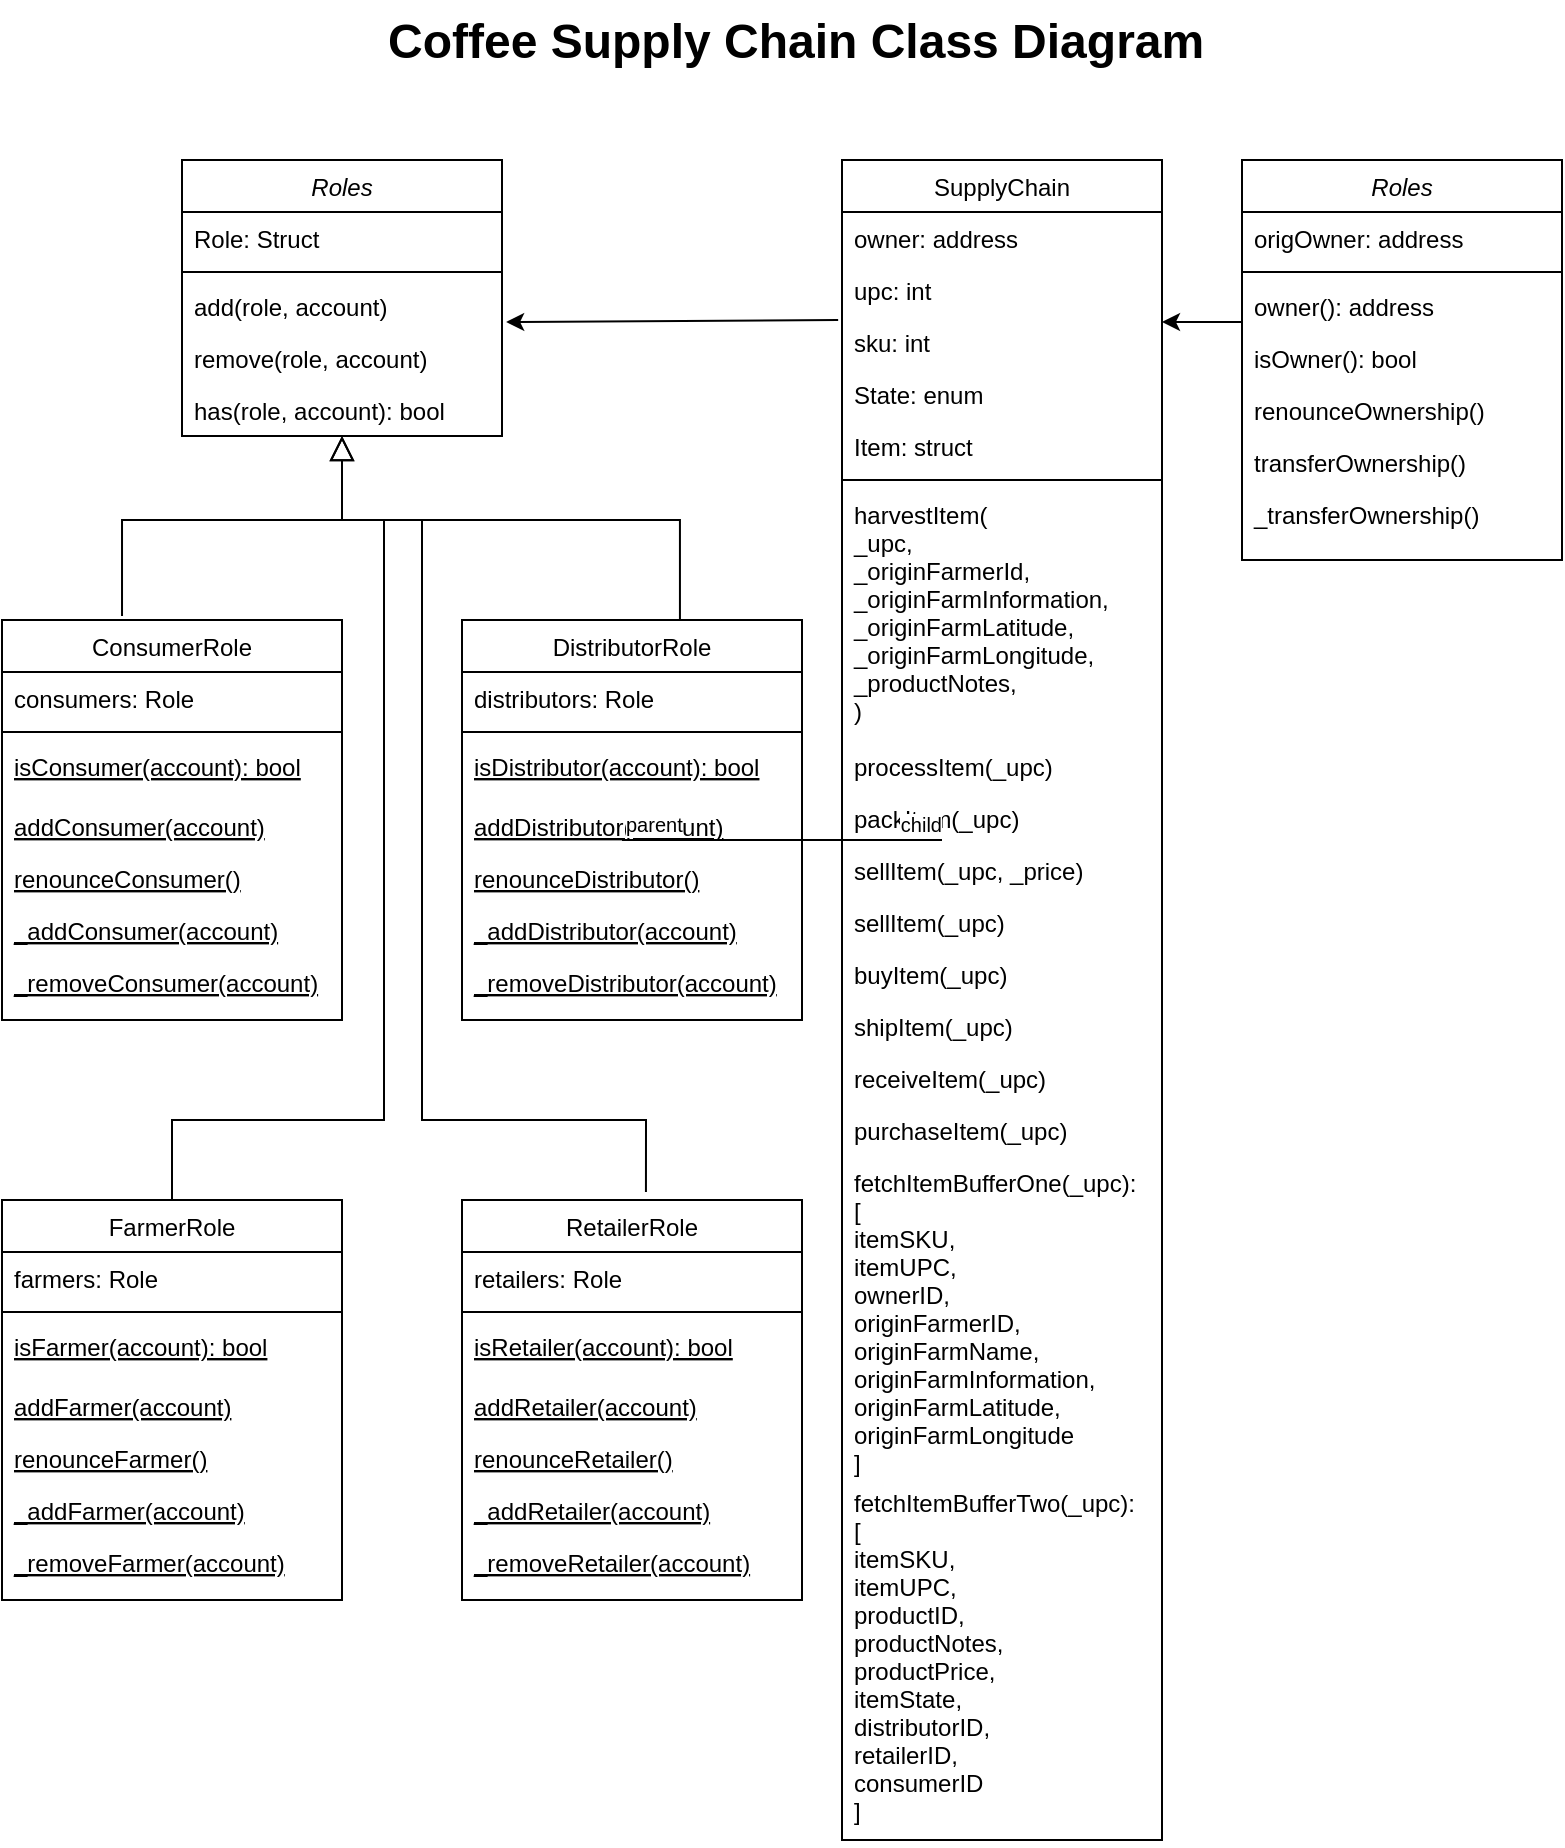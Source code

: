 <mxfile version="16.4.5" type="device"><diagram id="C5RBs43oDa-KdzZeNtuy" name="Page-1"><mxGraphModel dx="1426" dy="777" grid="1" gridSize="10" guides="1" tooltips="1" connect="1" arrows="1" fold="1" page="1" pageScale="1" pageWidth="827" pageHeight="1169" math="0" shadow="0"><root><mxCell id="WIyWlLk6GJQsqaUBKTNV-0"/><mxCell id="WIyWlLk6GJQsqaUBKTNV-1" parent="WIyWlLk6GJQsqaUBKTNV-0"/><mxCell id="zkfFHV4jXpPFQw0GAbJ--0" value="Roles" style="swimlane;fontStyle=2;align=center;verticalAlign=top;childLayout=stackLayout;horizontal=1;startSize=26;horizontalStack=0;resizeParent=1;resizeLast=0;collapsible=1;marginBottom=0;rounded=0;shadow=0;strokeWidth=1;" parent="WIyWlLk6GJQsqaUBKTNV-1" vertex="1"><mxGeometry x="110" y="120" width="160" height="138" as="geometry"><mxRectangle x="220" y="120" width="160" height="26" as="alternateBounds"/></mxGeometry></mxCell><mxCell id="zkfFHV4jXpPFQw0GAbJ--1" value="Role: Struct" style="text;align=left;verticalAlign=top;spacingLeft=4;spacingRight=4;overflow=hidden;rotatable=0;points=[[0,0.5],[1,0.5]];portConstraint=eastwest;" parent="zkfFHV4jXpPFQw0GAbJ--0" vertex="1"><mxGeometry y="26" width="160" height="26" as="geometry"/></mxCell><mxCell id="zkfFHV4jXpPFQw0GAbJ--4" value="" style="line;html=1;strokeWidth=1;align=left;verticalAlign=middle;spacingTop=-1;spacingLeft=3;spacingRight=3;rotatable=0;labelPosition=right;points=[];portConstraint=eastwest;" parent="zkfFHV4jXpPFQw0GAbJ--0" vertex="1"><mxGeometry y="52" width="160" height="8" as="geometry"/></mxCell><mxCell id="zkfFHV4jXpPFQw0GAbJ--5" value="add(role, account)" style="text;align=left;verticalAlign=top;spacingLeft=4;spacingRight=4;overflow=hidden;rotatable=0;points=[[0,0.5],[1,0.5]];portConstraint=eastwest;" parent="zkfFHV4jXpPFQw0GAbJ--0" vertex="1"><mxGeometry y="60" width="160" height="26" as="geometry"/></mxCell><mxCell id="RXfqkjohyFvekeyT_Rj2-1" value="remove(role, account)" style="text;align=left;verticalAlign=top;spacingLeft=4;spacingRight=4;overflow=hidden;rotatable=0;points=[[0,0.5],[1,0.5]];portConstraint=eastwest;" parent="zkfFHV4jXpPFQw0GAbJ--0" vertex="1"><mxGeometry y="86" width="160" height="26" as="geometry"/></mxCell><mxCell id="RXfqkjohyFvekeyT_Rj2-0" value="has(role, account): bool" style="text;align=left;verticalAlign=top;spacingLeft=4;spacingRight=4;overflow=hidden;rotatable=0;points=[[0,0.5],[1,0.5]];portConstraint=eastwest;" parent="zkfFHV4jXpPFQw0GAbJ--0" vertex="1"><mxGeometry y="112" width="160" height="26" as="geometry"/></mxCell><mxCell id="zkfFHV4jXpPFQw0GAbJ--6" value="ConsumerRole" style="swimlane;fontStyle=0;align=center;verticalAlign=top;childLayout=stackLayout;horizontal=1;startSize=26;horizontalStack=0;resizeParent=1;resizeLast=0;collapsible=1;marginBottom=0;rounded=0;shadow=0;strokeWidth=1;" parent="WIyWlLk6GJQsqaUBKTNV-1" vertex="1"><mxGeometry x="20" y="350" width="170" height="200" as="geometry"><mxRectangle x="130" y="380" width="160" height="26" as="alternateBounds"/></mxGeometry></mxCell><mxCell id="zkfFHV4jXpPFQw0GAbJ--7" value="consumers: Role" style="text;align=left;verticalAlign=top;spacingLeft=4;spacingRight=4;overflow=hidden;rotatable=0;points=[[0,0.5],[1,0.5]];portConstraint=eastwest;" parent="zkfFHV4jXpPFQw0GAbJ--6" vertex="1"><mxGeometry y="26" width="170" height="26" as="geometry"/></mxCell><mxCell id="zkfFHV4jXpPFQw0GAbJ--9" value="" style="line;html=1;strokeWidth=1;align=left;verticalAlign=middle;spacingTop=-1;spacingLeft=3;spacingRight=3;rotatable=0;labelPosition=right;points=[];portConstraint=eastwest;" parent="zkfFHV4jXpPFQw0GAbJ--6" vertex="1"><mxGeometry y="52" width="170" height="8" as="geometry"/></mxCell><mxCell id="zkfFHV4jXpPFQw0GAbJ--10" value="isConsumer(account): bool" style="text;align=left;verticalAlign=top;spacingLeft=4;spacingRight=4;overflow=hidden;rotatable=0;points=[[0,0.5],[1,0.5]];portConstraint=eastwest;fontStyle=4" parent="zkfFHV4jXpPFQw0GAbJ--6" vertex="1"><mxGeometry y="60" width="170" height="26" as="geometry"/></mxCell><mxCell id="zkfFHV4jXpPFQw0GAbJ--12" value="" style="endArrow=block;endSize=10;endFill=0;shadow=0;strokeWidth=1;rounded=0;edgeStyle=elbowEdgeStyle;elbow=vertical;exitX=0.353;exitY=-0.01;exitDx=0;exitDy=0;exitPerimeter=0;" parent="WIyWlLk6GJQsqaUBKTNV-1" source="zkfFHV4jXpPFQw0GAbJ--6" target="zkfFHV4jXpPFQw0GAbJ--0" edge="1"><mxGeometry width="160" relative="1" as="geometry"><mxPoint x="80" y="320" as="sourcePoint"/><mxPoint x="200" y="203" as="targetPoint"/><Array as="points"><mxPoint x="190" y="300"/></Array></mxGeometry></mxCell><mxCell id="zkfFHV4jXpPFQw0GAbJ--16" value="" style="endArrow=block;endSize=10;endFill=0;shadow=0;strokeWidth=1;rounded=0;edgeStyle=elbowEdgeStyle;elbow=vertical;exitX=0.641;exitY=0;exitDx=0;exitDy=0;exitPerimeter=0;" parent="WIyWlLk6GJQsqaUBKTNV-1" source="RXfqkjohyFvekeyT_Rj2-40" target="zkfFHV4jXpPFQw0GAbJ--0" edge="1"><mxGeometry width="160" relative="1" as="geometry"><mxPoint x="360" y="340" as="sourcePoint"/><mxPoint x="310" y="271" as="targetPoint"/><Array as="points"><mxPoint x="280" y="300"/><mxPoint x="380" y="310"/></Array></mxGeometry></mxCell><mxCell id="zkfFHV4jXpPFQw0GAbJ--17" value="SupplyChain" style="swimlane;fontStyle=0;align=center;verticalAlign=top;childLayout=stackLayout;horizontal=1;startSize=26;horizontalStack=0;resizeParent=1;resizeLast=0;collapsible=1;marginBottom=0;rounded=0;shadow=0;strokeWidth=1;" parent="WIyWlLk6GJQsqaUBKTNV-1" vertex="1"><mxGeometry x="440" y="120" width="160" height="840" as="geometry"><mxRectangle x="550" y="140" width="160" height="26" as="alternateBounds"/></mxGeometry></mxCell><mxCell id="zkfFHV4jXpPFQw0GAbJ--18" value="owner: address" style="text;align=left;verticalAlign=top;spacingLeft=4;spacingRight=4;overflow=hidden;rotatable=0;points=[[0,0.5],[1,0.5]];portConstraint=eastwest;" parent="zkfFHV4jXpPFQw0GAbJ--17" vertex="1"><mxGeometry y="26" width="160" height="26" as="geometry"/></mxCell><mxCell id="zkfFHV4jXpPFQw0GAbJ--19" value="upc: int" style="text;align=left;verticalAlign=top;spacingLeft=4;spacingRight=4;overflow=hidden;rotatable=0;points=[[0,0.5],[1,0.5]];portConstraint=eastwest;rounded=0;shadow=0;html=0;" parent="zkfFHV4jXpPFQw0GAbJ--17" vertex="1"><mxGeometry y="52" width="160" height="26" as="geometry"/></mxCell><mxCell id="zkfFHV4jXpPFQw0GAbJ--20" value="sku: int" style="text;align=left;verticalAlign=top;spacingLeft=4;spacingRight=4;overflow=hidden;rotatable=0;points=[[0,0.5],[1,0.5]];portConstraint=eastwest;rounded=0;shadow=0;html=0;" parent="zkfFHV4jXpPFQw0GAbJ--17" vertex="1"><mxGeometry y="78" width="160" height="26" as="geometry"/></mxCell><mxCell id="zkfFHV4jXpPFQw0GAbJ--21" value="State: enum" style="text;align=left;verticalAlign=top;spacingLeft=4;spacingRight=4;overflow=hidden;rotatable=0;points=[[0,0.5],[1,0.5]];portConstraint=eastwest;rounded=0;shadow=0;html=0;" parent="zkfFHV4jXpPFQw0GAbJ--17" vertex="1"><mxGeometry y="104" width="160" height="26" as="geometry"/></mxCell><mxCell id="zkfFHV4jXpPFQw0GAbJ--22" value="Item: struct" style="text;align=left;verticalAlign=top;spacingLeft=4;spacingRight=4;overflow=hidden;rotatable=0;points=[[0,0.5],[1,0.5]];portConstraint=eastwest;rounded=0;shadow=0;html=0;" parent="zkfFHV4jXpPFQw0GAbJ--17" vertex="1"><mxGeometry y="130" width="160" height="26" as="geometry"/></mxCell><mxCell id="zkfFHV4jXpPFQw0GAbJ--23" value="" style="line;html=1;strokeWidth=1;align=left;verticalAlign=middle;spacingTop=-1;spacingLeft=3;spacingRight=3;rotatable=0;labelPosition=right;points=[];portConstraint=eastwest;" parent="zkfFHV4jXpPFQw0GAbJ--17" vertex="1"><mxGeometry y="156" width="160" height="8" as="geometry"/></mxCell><mxCell id="zkfFHV4jXpPFQw0GAbJ--24" value="harvestItem(&#10;_upc,&#10;_originFarmerId,&#10;_originFarmInformation,&#10;_originFarmLatitude,&#10;_originFarmLongitude,&#10;_productNotes,&#10;)" style="text;align=left;verticalAlign=top;spacingLeft=4;spacingRight=4;overflow=hidden;rotatable=0;points=[[0,0.5],[1,0.5]];portConstraint=eastwest;" parent="zkfFHV4jXpPFQw0GAbJ--17" vertex="1"><mxGeometry y="164" width="160" height="126" as="geometry"/></mxCell><mxCell id="RXfqkjohyFvekeyT_Rj2-4" value="processItem(_upc)" style="text;align=left;verticalAlign=top;spacingLeft=4;spacingRight=4;overflow=hidden;rotatable=0;points=[[0,0.5],[1,0.5]];portConstraint=eastwest;" parent="zkfFHV4jXpPFQw0GAbJ--17" vertex="1"><mxGeometry y="290" width="160" height="26" as="geometry"/></mxCell><mxCell id="RXfqkjohyFvekeyT_Rj2-5" value="packItem(_upc)" style="text;align=left;verticalAlign=top;spacingLeft=4;spacingRight=4;overflow=hidden;rotatable=0;points=[[0,0.5],[1,0.5]];portConstraint=eastwest;" parent="zkfFHV4jXpPFQw0GAbJ--17" vertex="1"><mxGeometry y="316" width="160" height="26" as="geometry"/></mxCell><mxCell id="RXfqkjohyFvekeyT_Rj2-6" value="sellItem(_upc, _price)" style="text;align=left;verticalAlign=top;spacingLeft=4;spacingRight=4;overflow=hidden;rotatable=0;points=[[0,0.5],[1,0.5]];portConstraint=eastwest;" parent="zkfFHV4jXpPFQw0GAbJ--17" vertex="1"><mxGeometry y="342" width="160" height="26" as="geometry"/></mxCell><mxCell id="RXfqkjohyFvekeyT_Rj2-7" value="sellItem(_upc)" style="text;align=left;verticalAlign=top;spacingLeft=4;spacingRight=4;overflow=hidden;rotatable=0;points=[[0,0.5],[1,0.5]];portConstraint=eastwest;" parent="zkfFHV4jXpPFQw0GAbJ--17" vertex="1"><mxGeometry y="368" width="160" height="26" as="geometry"/></mxCell><mxCell id="RXfqkjohyFvekeyT_Rj2-8" value="buyItem(_upc)" style="text;align=left;verticalAlign=top;spacingLeft=4;spacingRight=4;overflow=hidden;rotatable=0;points=[[0,0.5],[1,0.5]];portConstraint=eastwest;" parent="zkfFHV4jXpPFQw0GAbJ--17" vertex="1"><mxGeometry y="394" width="160" height="26" as="geometry"/></mxCell><mxCell id="RXfqkjohyFvekeyT_Rj2-9" value="shipItem(_upc)" style="text;align=left;verticalAlign=top;spacingLeft=4;spacingRight=4;overflow=hidden;rotatable=0;points=[[0,0.5],[1,0.5]];portConstraint=eastwest;" parent="zkfFHV4jXpPFQw0GAbJ--17" vertex="1"><mxGeometry y="420" width="160" height="26" as="geometry"/></mxCell><mxCell id="RXfqkjohyFvekeyT_Rj2-10" value="receiveItem(_upc)" style="text;align=left;verticalAlign=top;spacingLeft=4;spacingRight=4;overflow=hidden;rotatable=0;points=[[0,0.5],[1,0.5]];portConstraint=eastwest;" parent="zkfFHV4jXpPFQw0GAbJ--17" vertex="1"><mxGeometry y="446" width="160" height="26" as="geometry"/></mxCell><mxCell id="RXfqkjohyFvekeyT_Rj2-11" value="purchaseItem(_upc)" style="text;align=left;verticalAlign=top;spacingLeft=4;spacingRight=4;overflow=hidden;rotatable=0;points=[[0,0.5],[1,0.5]];portConstraint=eastwest;" parent="zkfFHV4jXpPFQw0GAbJ--17" vertex="1"><mxGeometry y="472" width="160" height="26" as="geometry"/></mxCell><mxCell id="RXfqkjohyFvekeyT_Rj2-12" value="fetchItemBufferOne(_upc):&#10;[&#10;itemSKU,&#10;itemUPC,&#10;ownerID,&#10;originFarmerID,&#10;originFarmName,&#10;originFarmInformation,&#10;originFarmLatitude,&#10;originFarmLongitude&#10;]&#10;" style="text;align=left;verticalAlign=top;spacingLeft=4;spacingRight=4;overflow=hidden;rotatable=0;points=[[0,0.5],[1,0.5]];portConstraint=eastwest;" parent="zkfFHV4jXpPFQw0GAbJ--17" vertex="1"><mxGeometry y="498" width="160" height="160" as="geometry"/></mxCell><mxCell id="RXfqkjohyFvekeyT_Rj2-14" value="fetchItemBufferTwo(_upc):&#10;[&#10;itemSKU,&#10;itemUPC,&#10;productID,&#10;productNotes,&#10;productPrice,&#10;itemState,&#10;distributorID,&#10;retailerID,&#10;consumerID&#10;]&#10;" style="text;align=left;verticalAlign=top;spacingLeft=4;spacingRight=4;overflow=hidden;rotatable=0;points=[[0,0.5],[1,0.5]];portConstraint=eastwest;" parent="zkfFHV4jXpPFQw0GAbJ--17" vertex="1"><mxGeometry y="658" width="160" height="182" as="geometry"/></mxCell><mxCell id="RXfqkjohyFvekeyT_Rj2-2" value="&lt;span style=&quot;font-family: &amp;#34;helvetica&amp;#34; ; font-size: 24px ; font-style: normal ; font-weight: 700 ; letter-spacing: normal ; text-align: center ; text-indent: 0px ; text-transform: none ; word-spacing: 0px ; float: none ; display: inline&quot;&gt;Coffee Supply Chain Class Diagram&lt;/span&gt;" style="text;whiteSpace=wrap;html=1;" parent="WIyWlLk6GJQsqaUBKTNV-1" vertex="1"><mxGeometry x="211" y="40" width="439" height="30" as="geometry"/></mxCell><mxCell id="RXfqkjohyFvekeyT_Rj2-3" value="" style="endArrow=classic;html=1;entryX=1.013;entryY=0.808;entryDx=0;entryDy=0;entryPerimeter=0;exitX=-0.012;exitY=0.077;exitDx=0;exitDy=0;exitPerimeter=0;" parent="WIyWlLk6GJQsqaUBKTNV-1" source="zkfFHV4jXpPFQw0GAbJ--20" target="zkfFHV4jXpPFQw0GAbJ--5" edge="1"><mxGeometry width="50" height="50" relative="1" as="geometry"><mxPoint x="380" y="270" as="sourcePoint"/><mxPoint x="430" y="220" as="targetPoint"/></mxGeometry></mxCell><mxCell id="RXfqkjohyFvekeyT_Rj2-15" value="Roles" style="swimlane;fontStyle=2;align=center;verticalAlign=top;childLayout=stackLayout;horizontal=1;startSize=26;horizontalStack=0;resizeParent=1;resizeLast=0;collapsible=1;marginBottom=0;rounded=0;shadow=0;strokeWidth=1;" parent="WIyWlLk6GJQsqaUBKTNV-1" vertex="1"><mxGeometry x="640" y="120" width="160" height="200" as="geometry"><mxRectangle x="220" y="120" width="160" height="26" as="alternateBounds"/></mxGeometry></mxCell><mxCell id="RXfqkjohyFvekeyT_Rj2-16" value="origOwner: address" style="text;align=left;verticalAlign=top;spacingLeft=4;spacingRight=4;overflow=hidden;rotatable=0;points=[[0,0.5],[1,0.5]];portConstraint=eastwest;" parent="RXfqkjohyFvekeyT_Rj2-15" vertex="1"><mxGeometry y="26" width="160" height="26" as="geometry"/></mxCell><mxCell id="RXfqkjohyFvekeyT_Rj2-17" value="" style="line;html=1;strokeWidth=1;align=left;verticalAlign=middle;spacingTop=-1;spacingLeft=3;spacingRight=3;rotatable=0;labelPosition=right;points=[];portConstraint=eastwest;" parent="RXfqkjohyFvekeyT_Rj2-15" vertex="1"><mxGeometry y="52" width="160" height="8" as="geometry"/></mxCell><mxCell id="RXfqkjohyFvekeyT_Rj2-18" value="owner(): address" style="text;align=left;verticalAlign=top;spacingLeft=4;spacingRight=4;overflow=hidden;rotatable=0;points=[[0,0.5],[1,0.5]];portConstraint=eastwest;" parent="RXfqkjohyFvekeyT_Rj2-15" vertex="1"><mxGeometry y="60" width="160" height="26" as="geometry"/></mxCell><mxCell id="RXfqkjohyFvekeyT_Rj2-19" value="isOwner(): bool" style="text;align=left;verticalAlign=top;spacingLeft=4;spacingRight=4;overflow=hidden;rotatable=0;points=[[0,0.5],[1,0.5]];portConstraint=eastwest;" parent="RXfqkjohyFvekeyT_Rj2-15" vertex="1"><mxGeometry y="86" width="160" height="26" as="geometry"/></mxCell><mxCell id="RXfqkjohyFvekeyT_Rj2-21" value="renounceOwnership()" style="text;align=left;verticalAlign=top;spacingLeft=4;spacingRight=4;overflow=hidden;rotatable=0;points=[[0,0.5],[1,0.5]];portConstraint=eastwest;" parent="RXfqkjohyFvekeyT_Rj2-15" vertex="1"><mxGeometry y="112" width="160" height="26" as="geometry"/></mxCell><mxCell id="RXfqkjohyFvekeyT_Rj2-20" value="transferOwnership()" style="text;align=left;verticalAlign=top;spacingLeft=4;spacingRight=4;overflow=hidden;rotatable=0;points=[[0,0.5],[1,0.5]];portConstraint=eastwest;" parent="RXfqkjohyFvekeyT_Rj2-15" vertex="1"><mxGeometry y="138" width="160" height="26" as="geometry"/></mxCell><mxCell id="RXfqkjohyFvekeyT_Rj2-22" value="_transferOwnership()" style="text;align=left;verticalAlign=top;spacingLeft=4;spacingRight=4;overflow=hidden;rotatable=0;points=[[0,0.5],[1,0.5]];portConstraint=eastwest;" parent="RXfqkjohyFvekeyT_Rj2-15" vertex="1"><mxGeometry y="164" width="160" height="26" as="geometry"/></mxCell><mxCell id="RXfqkjohyFvekeyT_Rj2-23" value="" style="endArrow=classic;html=1;exitX=0;exitY=0.808;exitDx=0;exitDy=0;exitPerimeter=0;" parent="WIyWlLk6GJQsqaUBKTNV-1" source="RXfqkjohyFvekeyT_Rj2-18" edge="1"><mxGeometry width="50" height="50" relative="1" as="geometry"><mxPoint x="556.0" y="200.002" as="sourcePoint"/><mxPoint x="600" y="201" as="targetPoint"/></mxGeometry></mxCell><mxCell id="RXfqkjohyFvekeyT_Rj2-24" value="addConsumer(account)" style="text;align=left;verticalAlign=top;spacingLeft=4;spacingRight=4;overflow=hidden;rotatable=0;points=[[0,0.5],[1,0.5]];portConstraint=eastwest;fontStyle=4" parent="WIyWlLk6GJQsqaUBKTNV-1" vertex="1"><mxGeometry x="20" y="440" width="170" height="26" as="geometry"/></mxCell><mxCell id="RXfqkjohyFvekeyT_Rj2-25" value="renounceConsumer()" style="text;align=left;verticalAlign=top;spacingLeft=4;spacingRight=4;overflow=hidden;rotatable=0;points=[[0,0.5],[1,0.5]];portConstraint=eastwest;fontStyle=4" parent="WIyWlLk6GJQsqaUBKTNV-1" vertex="1"><mxGeometry x="20" y="466" width="170" height="26" as="geometry"/></mxCell><mxCell id="RXfqkjohyFvekeyT_Rj2-26" value="_addConsumer(account)" style="text;align=left;verticalAlign=top;spacingLeft=4;spacingRight=4;overflow=hidden;rotatable=0;points=[[0,0.5],[1,0.5]];portConstraint=eastwest;fontStyle=4" parent="WIyWlLk6GJQsqaUBKTNV-1" vertex="1"><mxGeometry x="20" y="492" width="170" height="26" as="geometry"/></mxCell><mxCell id="RXfqkjohyFvekeyT_Rj2-27" value="_removeConsumer(account)" style="text;align=left;verticalAlign=top;spacingLeft=4;spacingRight=4;overflow=hidden;rotatable=0;points=[[0,0.5],[1,0.5]];portConstraint=eastwest;fontStyle=4" parent="WIyWlLk6GJQsqaUBKTNV-1" vertex="1"><mxGeometry x="20" y="518" width="170" height="32" as="geometry"/></mxCell><mxCell id="RXfqkjohyFvekeyT_Rj2-40" value="DistributorRole" style="swimlane;fontStyle=0;align=center;verticalAlign=top;childLayout=stackLayout;horizontal=1;startSize=26;horizontalStack=0;resizeParent=1;resizeLast=0;collapsible=1;marginBottom=0;rounded=0;shadow=0;strokeWidth=1;" parent="WIyWlLk6GJQsqaUBKTNV-1" vertex="1"><mxGeometry x="250" y="350" width="170" height="200" as="geometry"><mxRectangle x="130" y="380" width="160" height="26" as="alternateBounds"/></mxGeometry></mxCell><mxCell id="RXfqkjohyFvekeyT_Rj2-41" value="distributors: Role" style="text;align=left;verticalAlign=top;spacingLeft=4;spacingRight=4;overflow=hidden;rotatable=0;points=[[0,0.5],[1,0.5]];portConstraint=eastwest;" parent="RXfqkjohyFvekeyT_Rj2-40" vertex="1"><mxGeometry y="26" width="170" height="26" as="geometry"/></mxCell><mxCell id="RXfqkjohyFvekeyT_Rj2-42" value="" style="line;html=1;strokeWidth=1;align=left;verticalAlign=middle;spacingTop=-1;spacingLeft=3;spacingRight=3;rotatable=0;labelPosition=right;points=[];portConstraint=eastwest;" parent="RXfqkjohyFvekeyT_Rj2-40" vertex="1"><mxGeometry y="52" width="170" height="8" as="geometry"/></mxCell><mxCell id="RXfqkjohyFvekeyT_Rj2-43" value="isDistributor(account): bool" style="text;align=left;verticalAlign=top;spacingLeft=4;spacingRight=4;overflow=hidden;rotatable=0;points=[[0,0.5],[1,0.5]];portConstraint=eastwest;fontStyle=4" parent="RXfqkjohyFvekeyT_Rj2-40" vertex="1"><mxGeometry y="60" width="170" height="26" as="geometry"/></mxCell><mxCell id="RXfqkjohyFvekeyT_Rj2-44" value="addDistributor(account)" style="text;align=left;verticalAlign=top;spacingLeft=4;spacingRight=4;overflow=hidden;rotatable=0;points=[[0,0.5],[1,0.5]];portConstraint=eastwest;fontStyle=4" parent="WIyWlLk6GJQsqaUBKTNV-1" vertex="1"><mxGeometry x="250" y="440" width="170" height="26" as="geometry"/></mxCell><mxCell id="RXfqkjohyFvekeyT_Rj2-45" value="renounceDistributor()" style="text;align=left;verticalAlign=top;spacingLeft=4;spacingRight=4;overflow=hidden;rotatable=0;points=[[0,0.5],[1,0.5]];portConstraint=eastwest;fontStyle=4" parent="WIyWlLk6GJQsqaUBKTNV-1" vertex="1"><mxGeometry x="250" y="466" width="170" height="26" as="geometry"/></mxCell><mxCell id="RXfqkjohyFvekeyT_Rj2-46" value="_addDistributor(account)" style="text;align=left;verticalAlign=top;spacingLeft=4;spacingRight=4;overflow=hidden;rotatable=0;points=[[0,0.5],[1,0.5]];portConstraint=eastwest;fontStyle=4" parent="WIyWlLk6GJQsqaUBKTNV-1" vertex="1"><mxGeometry x="250" y="492" width="170" height="26" as="geometry"/></mxCell><mxCell id="RXfqkjohyFvekeyT_Rj2-47" value="_removeDistributor(account)" style="text;align=left;verticalAlign=top;spacingLeft=4;spacingRight=4;overflow=hidden;rotatable=0;points=[[0,0.5],[1,0.5]];portConstraint=eastwest;fontStyle=4" parent="WIyWlLk6GJQsqaUBKTNV-1" vertex="1"><mxGeometry x="250" y="518" width="170" height="32" as="geometry"/></mxCell><mxCell id="RXfqkjohyFvekeyT_Rj2-56" value="FarmerRole" style="swimlane;fontStyle=0;align=center;verticalAlign=top;childLayout=stackLayout;horizontal=1;startSize=26;horizontalStack=0;resizeParent=1;resizeLast=0;collapsible=1;marginBottom=0;rounded=0;shadow=0;strokeWidth=1;" parent="WIyWlLk6GJQsqaUBKTNV-1" vertex="1"><mxGeometry x="20" y="640" width="170" height="200" as="geometry"><mxRectangle x="20" y="640" width="160" height="26" as="alternateBounds"/></mxGeometry></mxCell><mxCell id="RXfqkjohyFvekeyT_Rj2-57" value="farmers: Role" style="text;align=left;verticalAlign=top;spacingLeft=4;spacingRight=4;overflow=hidden;rotatable=0;points=[[0,0.5],[1,0.5]];portConstraint=eastwest;" parent="RXfqkjohyFvekeyT_Rj2-56" vertex="1"><mxGeometry y="26" width="170" height="26" as="geometry"/></mxCell><mxCell id="RXfqkjohyFvekeyT_Rj2-58" value="" style="line;html=1;strokeWidth=1;align=left;verticalAlign=middle;spacingTop=-1;spacingLeft=3;spacingRight=3;rotatable=0;labelPosition=right;points=[];portConstraint=eastwest;" parent="RXfqkjohyFvekeyT_Rj2-56" vertex="1"><mxGeometry y="52" width="170" height="8" as="geometry"/></mxCell><mxCell id="RXfqkjohyFvekeyT_Rj2-59" value="isFarmer(account): bool" style="text;align=left;verticalAlign=top;spacingLeft=4;spacingRight=4;overflow=hidden;rotatable=0;points=[[0,0.5],[1,0.5]];portConstraint=eastwest;fontStyle=4" parent="RXfqkjohyFvekeyT_Rj2-56" vertex="1"><mxGeometry y="60" width="170" height="26" as="geometry"/></mxCell><mxCell id="RXfqkjohyFvekeyT_Rj2-60" value="addFarmer(account)" style="text;align=left;verticalAlign=top;spacingLeft=4;spacingRight=4;overflow=hidden;rotatable=0;points=[[0,0.5],[1,0.5]];portConstraint=eastwest;fontStyle=4" parent="WIyWlLk6GJQsqaUBKTNV-1" vertex="1"><mxGeometry x="20" y="730" width="170" height="26" as="geometry"/></mxCell><mxCell id="RXfqkjohyFvekeyT_Rj2-61" value="renounceFarmer()" style="text;align=left;verticalAlign=top;spacingLeft=4;spacingRight=4;overflow=hidden;rotatable=0;points=[[0,0.5],[1,0.5]];portConstraint=eastwest;fontStyle=4" parent="WIyWlLk6GJQsqaUBKTNV-1" vertex="1"><mxGeometry x="20" y="756" width="170" height="26" as="geometry"/></mxCell><mxCell id="RXfqkjohyFvekeyT_Rj2-62" value="_addFarmer(account)" style="text;align=left;verticalAlign=top;spacingLeft=4;spacingRight=4;overflow=hidden;rotatable=0;points=[[0,0.5],[1,0.5]];portConstraint=eastwest;fontStyle=4" parent="WIyWlLk6GJQsqaUBKTNV-1" vertex="1"><mxGeometry x="20" y="782" width="170" height="26" as="geometry"/></mxCell><mxCell id="RXfqkjohyFvekeyT_Rj2-63" value="_removeFarmer(account)" style="text;align=left;verticalAlign=top;spacingLeft=4;spacingRight=4;overflow=hidden;rotatable=0;points=[[0,0.5],[1,0.5]];portConstraint=eastwest;fontStyle=4" parent="WIyWlLk6GJQsqaUBKTNV-1" vertex="1"><mxGeometry x="20" y="808" width="170" height="32" as="geometry"/></mxCell><mxCell id="RXfqkjohyFvekeyT_Rj2-64" value="RetailerRole" style="swimlane;fontStyle=0;align=center;verticalAlign=top;childLayout=stackLayout;horizontal=1;startSize=26;horizontalStack=0;resizeParent=1;resizeLast=0;collapsible=1;marginBottom=0;rounded=0;shadow=0;strokeWidth=1;" parent="WIyWlLk6GJQsqaUBKTNV-1" vertex="1"><mxGeometry x="250" y="640" width="170" height="200" as="geometry"><mxRectangle x="20" y="640" width="160" height="26" as="alternateBounds"/></mxGeometry></mxCell><mxCell id="RXfqkjohyFvekeyT_Rj2-65" value="retailers: Role" style="text;align=left;verticalAlign=top;spacingLeft=4;spacingRight=4;overflow=hidden;rotatable=0;points=[[0,0.5],[1,0.5]];portConstraint=eastwest;" parent="RXfqkjohyFvekeyT_Rj2-64" vertex="1"><mxGeometry y="26" width="170" height="26" as="geometry"/></mxCell><mxCell id="RXfqkjohyFvekeyT_Rj2-66" value="" style="line;html=1;strokeWidth=1;align=left;verticalAlign=middle;spacingTop=-1;spacingLeft=3;spacingRight=3;rotatable=0;labelPosition=right;points=[];portConstraint=eastwest;" parent="RXfqkjohyFvekeyT_Rj2-64" vertex="1"><mxGeometry y="52" width="170" height="8" as="geometry"/></mxCell><mxCell id="RXfqkjohyFvekeyT_Rj2-67" value="isRetailer(account): bool" style="text;align=left;verticalAlign=top;spacingLeft=4;spacingRight=4;overflow=hidden;rotatable=0;points=[[0,0.5],[1,0.5]];portConstraint=eastwest;fontStyle=4" parent="RXfqkjohyFvekeyT_Rj2-64" vertex="1"><mxGeometry y="60" width="170" height="26" as="geometry"/></mxCell><mxCell id="RXfqkjohyFvekeyT_Rj2-68" value="addRetailer(account)" style="text;align=left;verticalAlign=top;spacingLeft=4;spacingRight=4;overflow=hidden;rotatable=0;points=[[0,0.5],[1,0.5]];portConstraint=eastwest;fontStyle=4" parent="WIyWlLk6GJQsqaUBKTNV-1" vertex="1"><mxGeometry x="250" y="730" width="170" height="26" as="geometry"/></mxCell><mxCell id="RXfqkjohyFvekeyT_Rj2-69" value="renounceRetailer()" style="text;align=left;verticalAlign=top;spacingLeft=4;spacingRight=4;overflow=hidden;rotatable=0;points=[[0,0.5],[1,0.5]];portConstraint=eastwest;fontStyle=4" parent="WIyWlLk6GJQsqaUBKTNV-1" vertex="1"><mxGeometry x="250" y="756" width="170" height="26" as="geometry"/></mxCell><mxCell id="RXfqkjohyFvekeyT_Rj2-70" value="_addRetailer(account)" style="text;align=left;verticalAlign=top;spacingLeft=4;spacingRight=4;overflow=hidden;rotatable=0;points=[[0,0.5],[1,0.5]];portConstraint=eastwest;fontStyle=4" parent="WIyWlLk6GJQsqaUBKTNV-1" vertex="1"><mxGeometry x="250" y="782" width="170" height="26" as="geometry"/></mxCell><mxCell id="RXfqkjohyFvekeyT_Rj2-71" value="_removeRetailer(account)" style="text;align=left;verticalAlign=top;spacingLeft=4;spacingRight=4;overflow=hidden;rotatable=0;points=[[0,0.5],[1,0.5]];portConstraint=eastwest;fontStyle=4" parent="WIyWlLk6GJQsqaUBKTNV-1" vertex="1"><mxGeometry x="250" y="808" width="170" height="32" as="geometry"/></mxCell><mxCell id="RXfqkjohyFvekeyT_Rj2-79" value="" style="endArrow=none;html=1;edgeStyle=orthogonalEdgeStyle;entryX=0.5;entryY=0;entryDx=0;entryDy=0;rounded=0;" parent="WIyWlLk6GJQsqaUBKTNV-1" target="RXfqkjohyFvekeyT_Rj2-56" edge="1"><mxGeometry relative="1" as="geometry"><mxPoint x="211" y="300" as="sourcePoint"/><mxPoint x="100" y="600" as="targetPoint"/><Array as="points"><mxPoint x="211" y="600"/><mxPoint x="105" y="600"/></Array></mxGeometry></mxCell><mxCell id="RXfqkjohyFvekeyT_Rj2-82" value="" style="endArrow=none;html=1;edgeStyle=orthogonalEdgeStyle;" parent="WIyWlLk6GJQsqaUBKTNV-1" edge="1"><mxGeometry relative="1" as="geometry"><mxPoint x="330" y="460" as="sourcePoint"/><mxPoint x="490" y="460" as="targetPoint"/></mxGeometry></mxCell><mxCell id="RXfqkjohyFvekeyT_Rj2-83" value="parent" style="resizable=0;html=1;align=left;verticalAlign=bottom;labelBackgroundColor=#ffffff;fontSize=10;" parent="RXfqkjohyFvekeyT_Rj2-82" connectable="0" vertex="1"><mxGeometry x="-1" relative="1" as="geometry"/></mxCell><mxCell id="RXfqkjohyFvekeyT_Rj2-84" value="child" style="resizable=0;html=1;align=right;verticalAlign=bottom;labelBackgroundColor=#ffffff;fontSize=10;" parent="RXfqkjohyFvekeyT_Rj2-82" connectable="0" vertex="1"><mxGeometry x="1" relative="1" as="geometry"/></mxCell><mxCell id="RXfqkjohyFvekeyT_Rj2-85" value="" style="endArrow=none;html=1;edgeStyle=orthogonalEdgeStyle;entryX=0.541;entryY=-0.02;entryDx=0;entryDy=0;entryPerimeter=0;rounded=0;" parent="WIyWlLk6GJQsqaUBKTNV-1" target="RXfqkjohyFvekeyT_Rj2-64" edge="1"><mxGeometry relative="1" as="geometry"><mxPoint x="230" y="300" as="sourcePoint"/><mxPoint x="340" y="600" as="targetPoint"/><Array as="points"><mxPoint x="230" y="600"/><mxPoint x="342" y="600"/></Array></mxGeometry></mxCell></root></mxGraphModel></diagram></mxfile>
